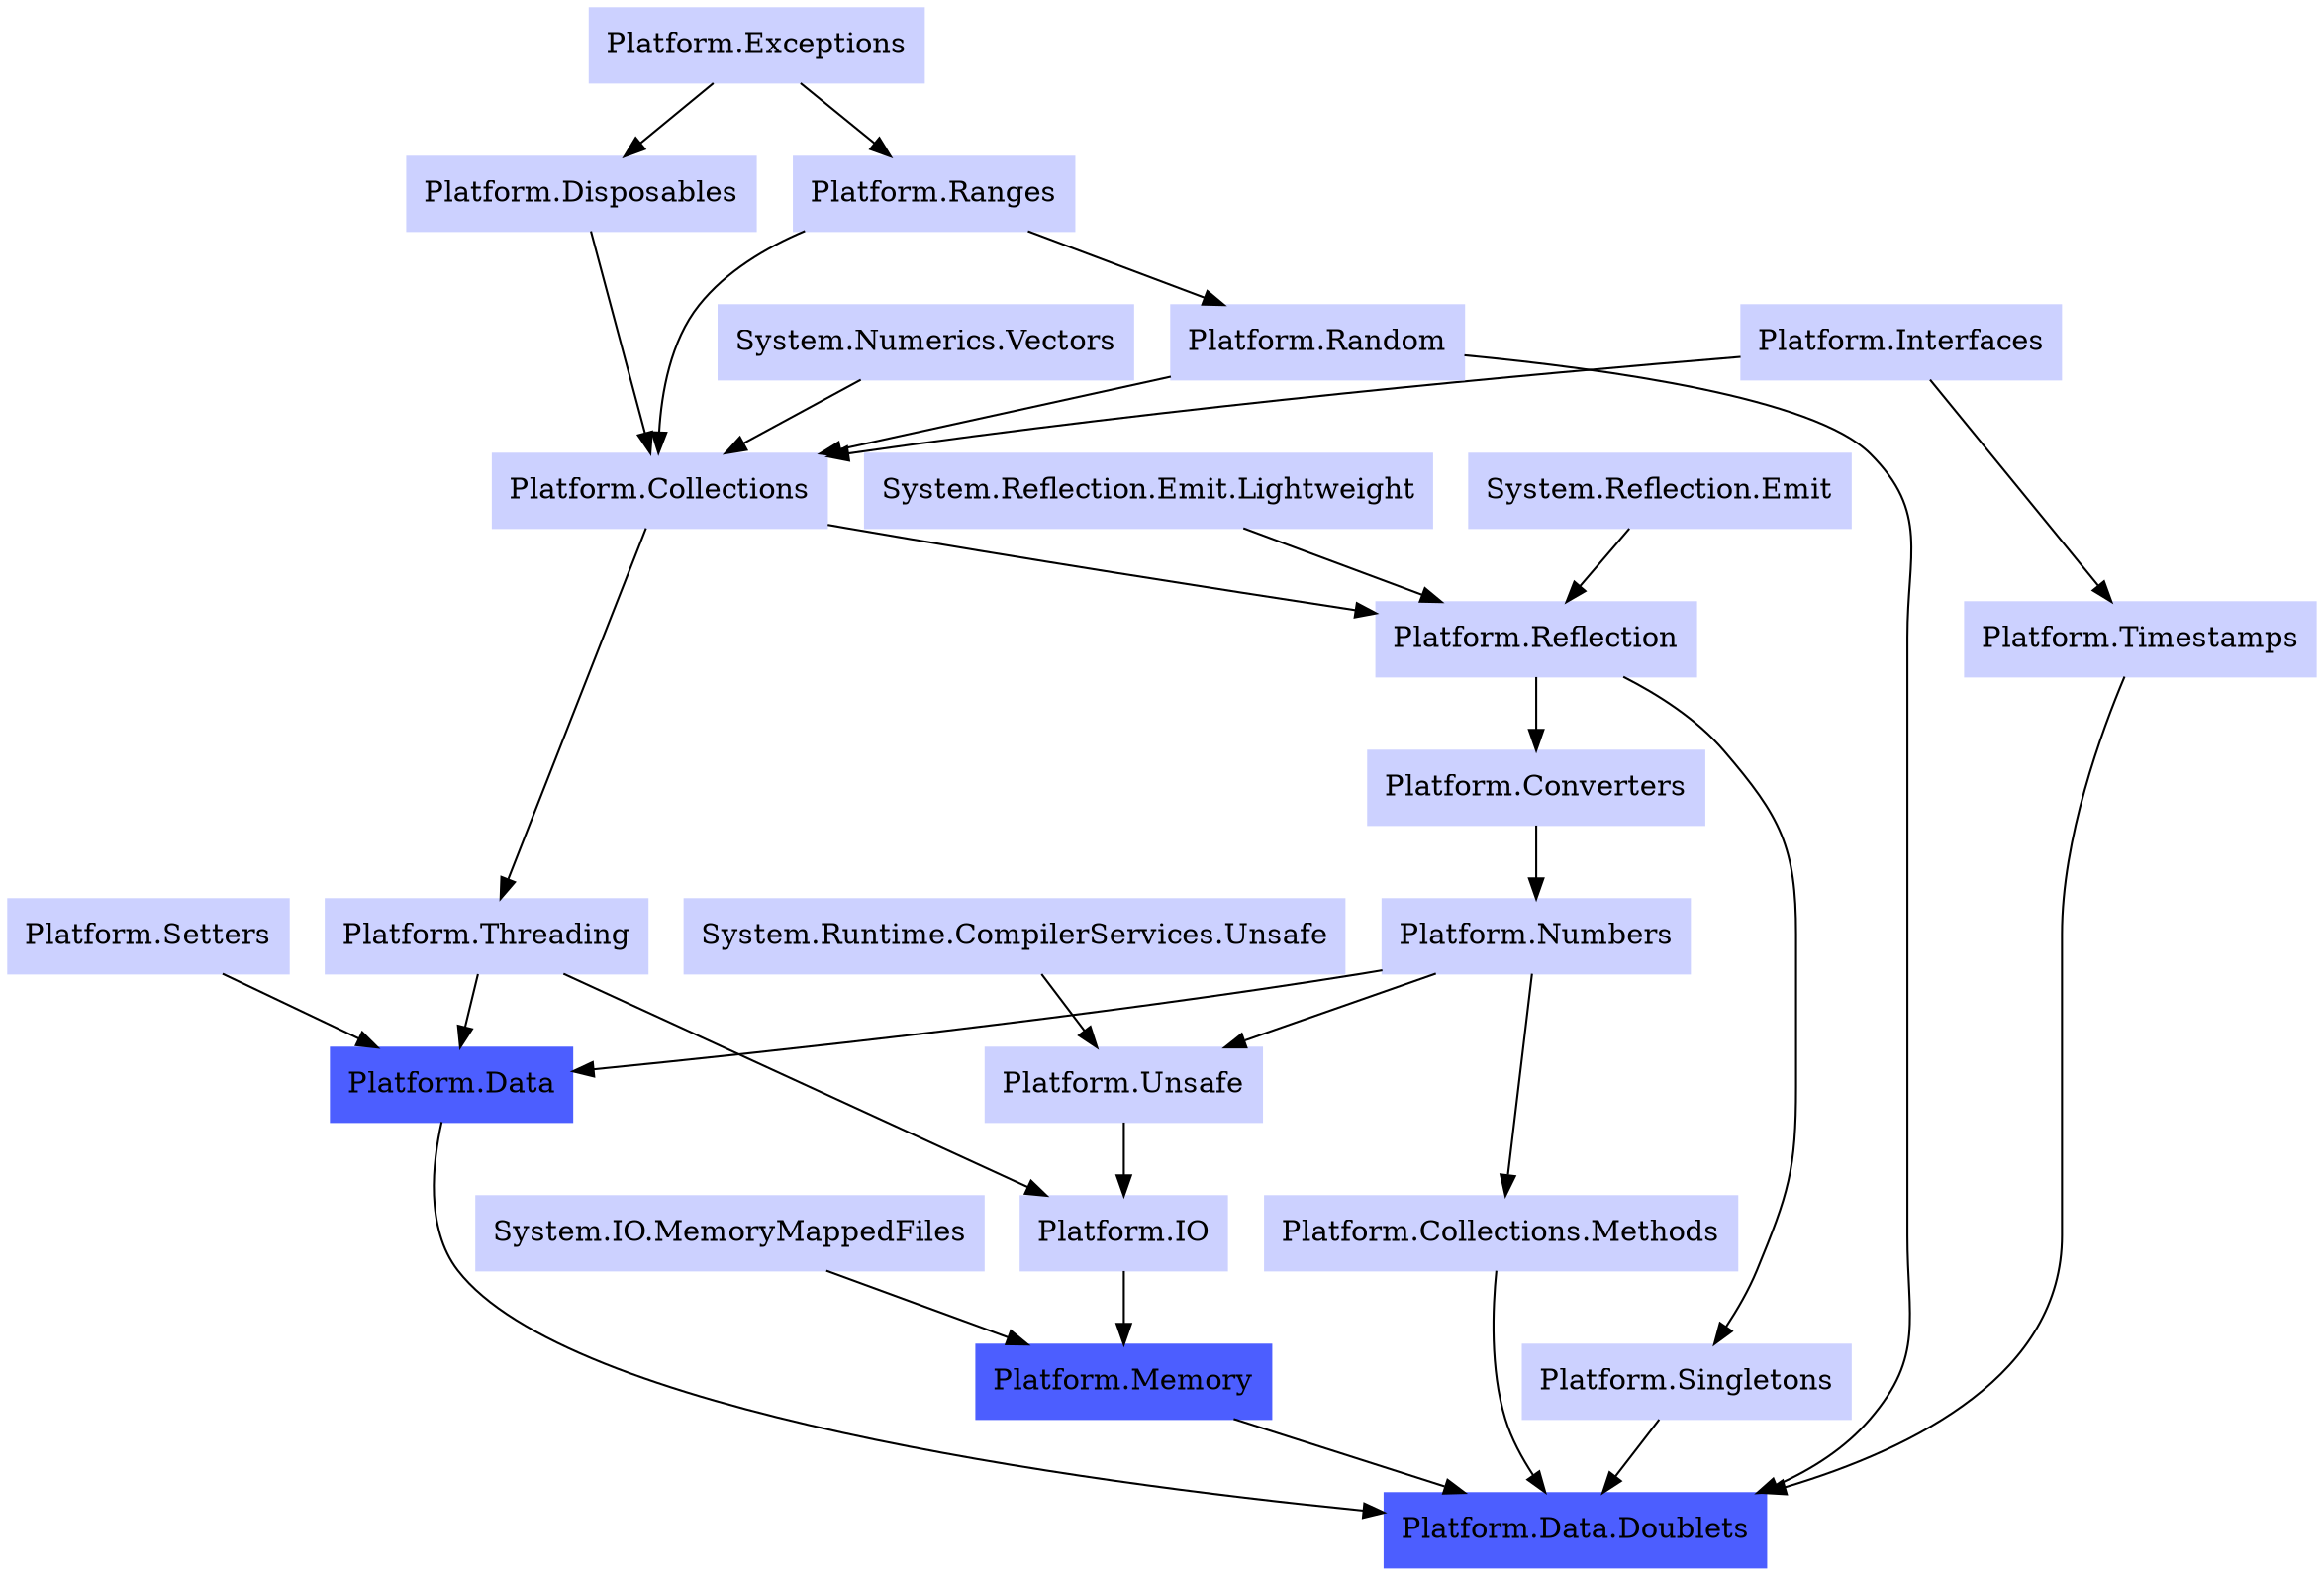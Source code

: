 digraph PlatformDataDoubletsDependencies {
  node [style=filled, color="0.650 0.200 1.000", shape="rectangle"]
  
  "Platform.Exceptions" -> "Platform.Disposables"
  
  "System.Numerics.Vectors" -> "Platform.Collections"
  "Platform.Interfaces" -> "Platform.Collections"
  "Platform.Disposables" -> "Platform.Collections"
  "Platform.Ranges" -> "Platform.Collections"
  "Platform.Random" -> "Platform.Collections"
  
  "System.Runtime.CompilerServices.Unsafe" -> "Platform.Unsafe"
  "Platform.Numbers" -> "Platform.Unsafe"
  
  "Platform.Reflection" -> "Platform.Converters"
  
  "Platform.Exceptions" -> "Platform.Ranges"
  
  "System.Reflection.Emit" -> "Platform.Reflection"
  "System.Reflection.Emit.Lightweight" -> "Platform.Reflection"
  "Platform.Collections" -> "Platform.Reflection"
  
  "Platform.Threading" -> "Platform.IO"
  "Platform.Unsafe" -> "Platform.IO"
  
  "Platform.Collections" -> "Platform.Threading"
  
  "Platform.Converters" -> "Platform.Numbers"
  
  "Platform.Numbers" -> "Platform.Collections.Methods"
  
  "Platform.Ranges" -> "Platform.Random"
  
  "Platform.Interfaces" -> "Platform.Timestamps"
  
  "Platform.Reflection" -> "Platform.Singletons"
  
  "System.IO.MemoryMappedFiles" -> "Platform.Memory"
  "Platform.IO" -> "Platform.Memory"
  
  "Platform.Threading" -> "Platform.Data"
  "Platform.Numbers" -> "Platform.Data"
  "Platform.Setters" -> "Platform.Data"
  
  "Platform.Random" -> "Platform.Data.Doublets"
  "Platform.Timestamps" -> "Platform.Data.Doublets"
  "Platform.Collections.Methods" -> "Platform.Data.Doublets"
  "Platform.Singletons" -> "Platform.Data.Doublets"
  "Platform.Memory" -> "Platform.Data.Doublets"
  "Platform.Data" -> "Platform.Data.Doublets"
  
  "System.Numerics.Vectors" [href="https://www.nuget.org/packages/System.Numerics.Vectors"]
  "Platform.Exceptions" [href="https://github.com/linksplatform/Exceptions"]
  "Platform.Disposables" [href="https://github.com/linksplatform/Disposables"]
  "System.Runtime.CompilerServices.Unsafe" [href="https://www.nuget.org/packages/System.Runtime.CompilerServices.Unsafe"]
  "System.Reflection.Emit" [href="https://www.nuget.org/packages/System.Reflection.Emit"]
  "System.Reflection.Emit.Lightweight" [href="https://www.nuget.org/packages/System.Reflection.Emit.Lightweight"]
  "Platform.Unsafe" [href="https://github.com/linksplatform/Unsafe"]
  "Platform.Collections" [href="https://github.com/linksplatform/Collections"]
  "Platform.Converters" [href="https://github.com/linksplatform/Converters"]
  "Platform.Ranges" [href="https://github.com/linksplatform/Ranges"]
  "Platform.Interfaces" [href="https://github.com/linksplatform/Interfaces"]
  "Platform.Reflection" [href="https://github.com/linksplatform/Reflection"]
  "System.IO.MemoryMappedFiles" [href="https://www.nuget.org/packages/System.IO.MemoryMappedFiles"]
  "Platform.IO" [href="https://github.com/linksplatform/IO"]
  "Platform.Threading" [href="https://github.com/linksplatform/Threading"]
  "Platform.Numbers" [href="https://github.com/linksplatform/Numbers"]
  "Platform.Setters" [href="https://github.com/linksplatform/Setters"]
  "Platform.Random" [href="https://github.com/linksplatform/Random"]
  "Platform.Timestamps" [href="https://github.com/linksplatform/Timestamps"]
  "Platform.Collections.Methods" [href="https://github.com/linksplatform/Collections.Methods"]
  "Platform.Singletons" [href="https://github.com/linksplatform/Singletons"]
  "Platform.Memory" [color="0.650 0.700 1.000", href="https://github.com/linksplatform/Memory"]
  "Platform.Data" [color="0.650 0.700 1.000", href="https://github.com/linksplatform/Data"]
  "Platform.Data.Doublets" [color="0.650 0.700 1.000", style=filled, href="https://github.com/linksplatform/Data.Doublets"]
}
